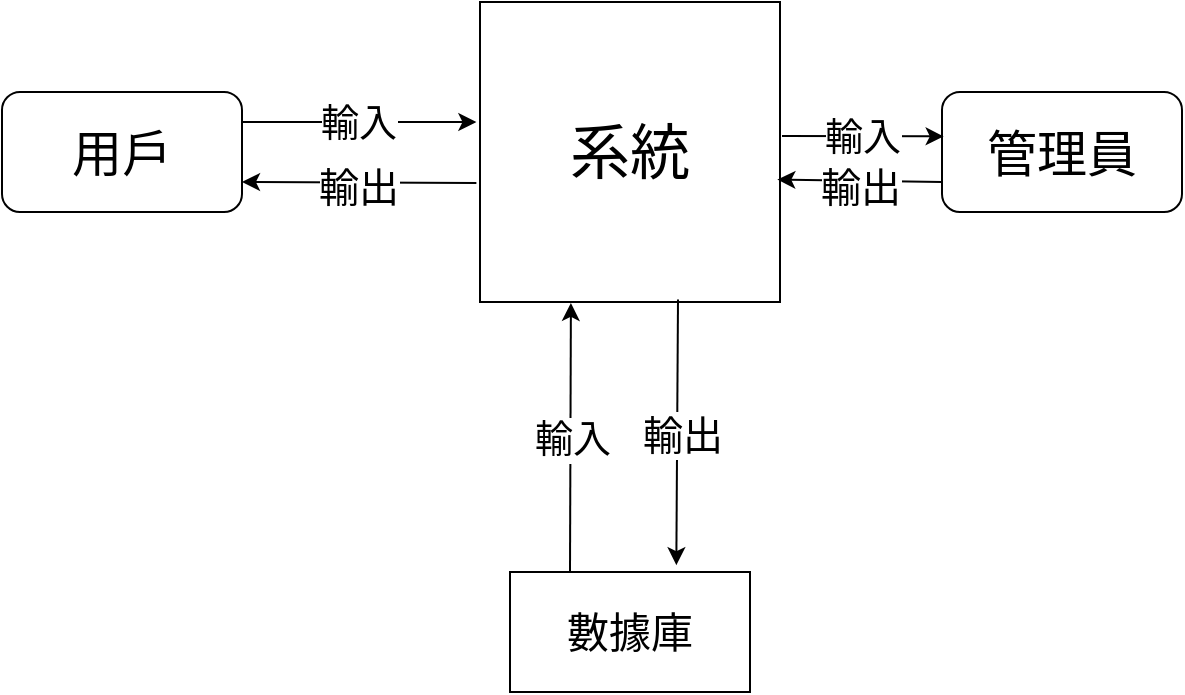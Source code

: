 <mxfile version="22.1.16" type="device">
  <diagram name="第 1 页" id="eGsZAAf7vgqyMLs6R0oy">
    <mxGraphModel dx="1050" dy="565" grid="1" gridSize="10" guides="1" tooltips="1" connect="1" arrows="1" fold="1" page="1" pageScale="1" pageWidth="827" pageHeight="1169" math="0" shadow="0">
      <root>
        <mxCell id="0" />
        <mxCell id="1" parent="0" />
        <mxCell id="qvVBd0cC9Gg3Ku_em5QP-1" value="&lt;font style=&quot;font-size: 25px;&quot;&gt;用戶&lt;/font&gt;" style="rounded=1;whiteSpace=wrap;html=1;" vertex="1" parent="1">
          <mxGeometry x="100" y="150" width="120" height="60" as="geometry" />
        </mxCell>
        <mxCell id="qvVBd0cC9Gg3Ku_em5QP-2" value="&lt;font style=&quot;font-size: 30px;&quot;&gt;系統&lt;/font&gt;" style="whiteSpace=wrap;html=1;aspect=fixed;" vertex="1" parent="1">
          <mxGeometry x="339" y="105" width="150" height="150" as="geometry" />
        </mxCell>
        <mxCell id="qvVBd0cC9Gg3Ku_em5QP-3" value="&lt;font style=&quot;font-size: 25px;&quot;&gt;管理員&lt;/font&gt;" style="rounded=1;whiteSpace=wrap;html=1;" vertex="1" parent="1">
          <mxGeometry x="570" y="150" width="120" height="60" as="geometry" />
        </mxCell>
        <mxCell id="qvVBd0cC9Gg3Ku_em5QP-4" value="&lt;font style=&quot;font-size: 21px;&quot;&gt;數據庫&lt;/font&gt;" style="rounded=0;whiteSpace=wrap;html=1;" vertex="1" parent="1">
          <mxGeometry x="354" y="390" width="120" height="60" as="geometry" />
        </mxCell>
        <mxCell id="qvVBd0cC9Gg3Ku_em5QP-5" value="" style="endArrow=classic;html=1;rounded=0;exitX=1;exitY=0.25;exitDx=0;exitDy=0;entryX=-0.012;entryY=0.4;entryDx=0;entryDy=0;entryPerimeter=0;" edge="1" parent="1" source="qvVBd0cC9Gg3Ku_em5QP-1" target="qvVBd0cC9Gg3Ku_em5QP-2">
          <mxGeometry width="50" height="50" relative="1" as="geometry">
            <mxPoint x="390" y="300" as="sourcePoint" />
            <mxPoint x="440" y="250" as="targetPoint" />
          </mxGeometry>
        </mxCell>
        <mxCell id="qvVBd0cC9Gg3Ku_em5QP-7" value="&lt;font style=&quot;font-size: 19px;&quot;&gt;輸入&lt;/font&gt;" style="edgeLabel;html=1;align=center;verticalAlign=middle;resizable=0;points=[];" vertex="1" connectable="0" parent="qvVBd0cC9Gg3Ku_em5QP-5">
          <mxGeometry x="-0.01" y="-1" relative="1" as="geometry">
            <mxPoint as="offset" />
          </mxGeometry>
        </mxCell>
        <mxCell id="qvVBd0cC9Gg3Ku_em5QP-6" value="" style="endArrow=classic;html=1;rounded=0;entryX=1;entryY=0.75;entryDx=0;entryDy=0;exitX=-0.012;exitY=0.603;exitDx=0;exitDy=0;exitPerimeter=0;" edge="1" parent="1" source="qvVBd0cC9Gg3Ku_em5QP-2" target="qvVBd0cC9Gg3Ku_em5QP-1">
          <mxGeometry width="50" height="50" relative="1" as="geometry">
            <mxPoint x="390" y="300" as="sourcePoint" />
            <mxPoint x="440" y="250" as="targetPoint" />
          </mxGeometry>
        </mxCell>
        <mxCell id="qvVBd0cC9Gg3Ku_em5QP-8" value="&lt;font style=&quot;font-size: 20px;&quot;&gt;輸出&lt;/font&gt;" style="edgeLabel;html=1;align=center;verticalAlign=middle;resizable=0;points=[];" vertex="1" connectable="0" parent="qvVBd0cC9Gg3Ku_em5QP-6">
          <mxGeometry x="0.01" y="2" relative="1" as="geometry">
            <mxPoint as="offset" />
          </mxGeometry>
        </mxCell>
        <mxCell id="qvVBd0cC9Gg3Ku_em5QP-9" value="" style="endArrow=classic;html=1;rounded=0;entryX=0.007;entryY=0.37;entryDx=0;entryDy=0;entryPerimeter=0;" edge="1" parent="1" target="qvVBd0cC9Gg3Ku_em5QP-3">
          <mxGeometry width="50" height="50" relative="1" as="geometry">
            <mxPoint x="490" y="172" as="sourcePoint" />
            <mxPoint x="347" y="175" as="targetPoint" />
          </mxGeometry>
        </mxCell>
        <mxCell id="qvVBd0cC9Gg3Ku_em5QP-10" value="&lt;font style=&quot;font-size: 19px;&quot;&gt;輸入&lt;/font&gt;" style="edgeLabel;html=1;align=center;verticalAlign=middle;resizable=0;points=[];" vertex="1" connectable="0" parent="qvVBd0cC9Gg3Ku_em5QP-9">
          <mxGeometry x="-0.01" y="-1" relative="1" as="geometry">
            <mxPoint as="offset" />
          </mxGeometry>
        </mxCell>
        <mxCell id="qvVBd0cC9Gg3Ku_em5QP-11" value="" style="endArrow=classic;html=1;rounded=0;exitX=0.25;exitY=0;exitDx=0;exitDy=0;entryX=0.303;entryY=1.003;entryDx=0;entryDy=0;entryPerimeter=0;" edge="1" parent="1" source="qvVBd0cC9Gg3Ku_em5QP-4" target="qvVBd0cC9Gg3Ku_em5QP-2">
          <mxGeometry width="50" height="50" relative="1" as="geometry">
            <mxPoint x="240" y="185" as="sourcePoint" />
            <mxPoint x="357" y="185" as="targetPoint" />
          </mxGeometry>
        </mxCell>
        <mxCell id="qvVBd0cC9Gg3Ku_em5QP-12" value="&lt;font style=&quot;font-size: 19px;&quot;&gt;輸入&lt;/font&gt;" style="edgeLabel;html=1;align=center;verticalAlign=middle;resizable=0;points=[];" vertex="1" connectable="0" parent="qvVBd0cC9Gg3Ku_em5QP-11">
          <mxGeometry x="-0.01" y="-1" relative="1" as="geometry">
            <mxPoint as="offset" />
          </mxGeometry>
        </mxCell>
        <mxCell id="qvVBd0cC9Gg3Ku_em5QP-13" value="" style="endArrow=classic;html=1;rounded=0;entryX=0.693;entryY=-0.057;entryDx=0;entryDy=0;exitX=0.66;exitY=0.992;exitDx=0;exitDy=0;exitPerimeter=0;entryPerimeter=0;" edge="1" parent="1" source="qvVBd0cC9Gg3Ku_em5QP-2" target="qvVBd0cC9Gg3Ku_em5QP-4">
          <mxGeometry width="50" height="50" relative="1" as="geometry">
            <mxPoint x="347" y="205" as="sourcePoint" />
            <mxPoint x="230" y="205" as="targetPoint" />
          </mxGeometry>
        </mxCell>
        <mxCell id="qvVBd0cC9Gg3Ku_em5QP-14" value="&lt;font style=&quot;font-size: 20px;&quot;&gt;輸出&lt;/font&gt;" style="edgeLabel;html=1;align=center;verticalAlign=middle;resizable=0;points=[];" vertex="1" connectable="0" parent="qvVBd0cC9Gg3Ku_em5QP-13">
          <mxGeometry x="0.01" y="2" relative="1" as="geometry">
            <mxPoint as="offset" />
          </mxGeometry>
        </mxCell>
        <mxCell id="qvVBd0cC9Gg3Ku_em5QP-15" value="" style="endArrow=classic;html=1;rounded=0;entryX=0.991;entryY=0.592;entryDx=0;entryDy=0;exitX=0;exitY=0.75;exitDx=0;exitDy=0;entryPerimeter=0;" edge="1" parent="1" source="qvVBd0cC9Gg3Ku_em5QP-3" target="qvVBd0cC9Gg3Ku_em5QP-2">
          <mxGeometry width="50" height="50" relative="1" as="geometry">
            <mxPoint x="357" y="215" as="sourcePoint" />
            <mxPoint x="240" y="215" as="targetPoint" />
          </mxGeometry>
        </mxCell>
        <mxCell id="qvVBd0cC9Gg3Ku_em5QP-16" value="&lt;font style=&quot;font-size: 20px;&quot;&gt;輸出&lt;/font&gt;" style="edgeLabel;html=1;align=center;verticalAlign=middle;resizable=0;points=[];" vertex="1" connectable="0" parent="qvVBd0cC9Gg3Ku_em5QP-15">
          <mxGeometry x="0.01" y="2" relative="1" as="geometry">
            <mxPoint as="offset" />
          </mxGeometry>
        </mxCell>
      </root>
    </mxGraphModel>
  </diagram>
</mxfile>

